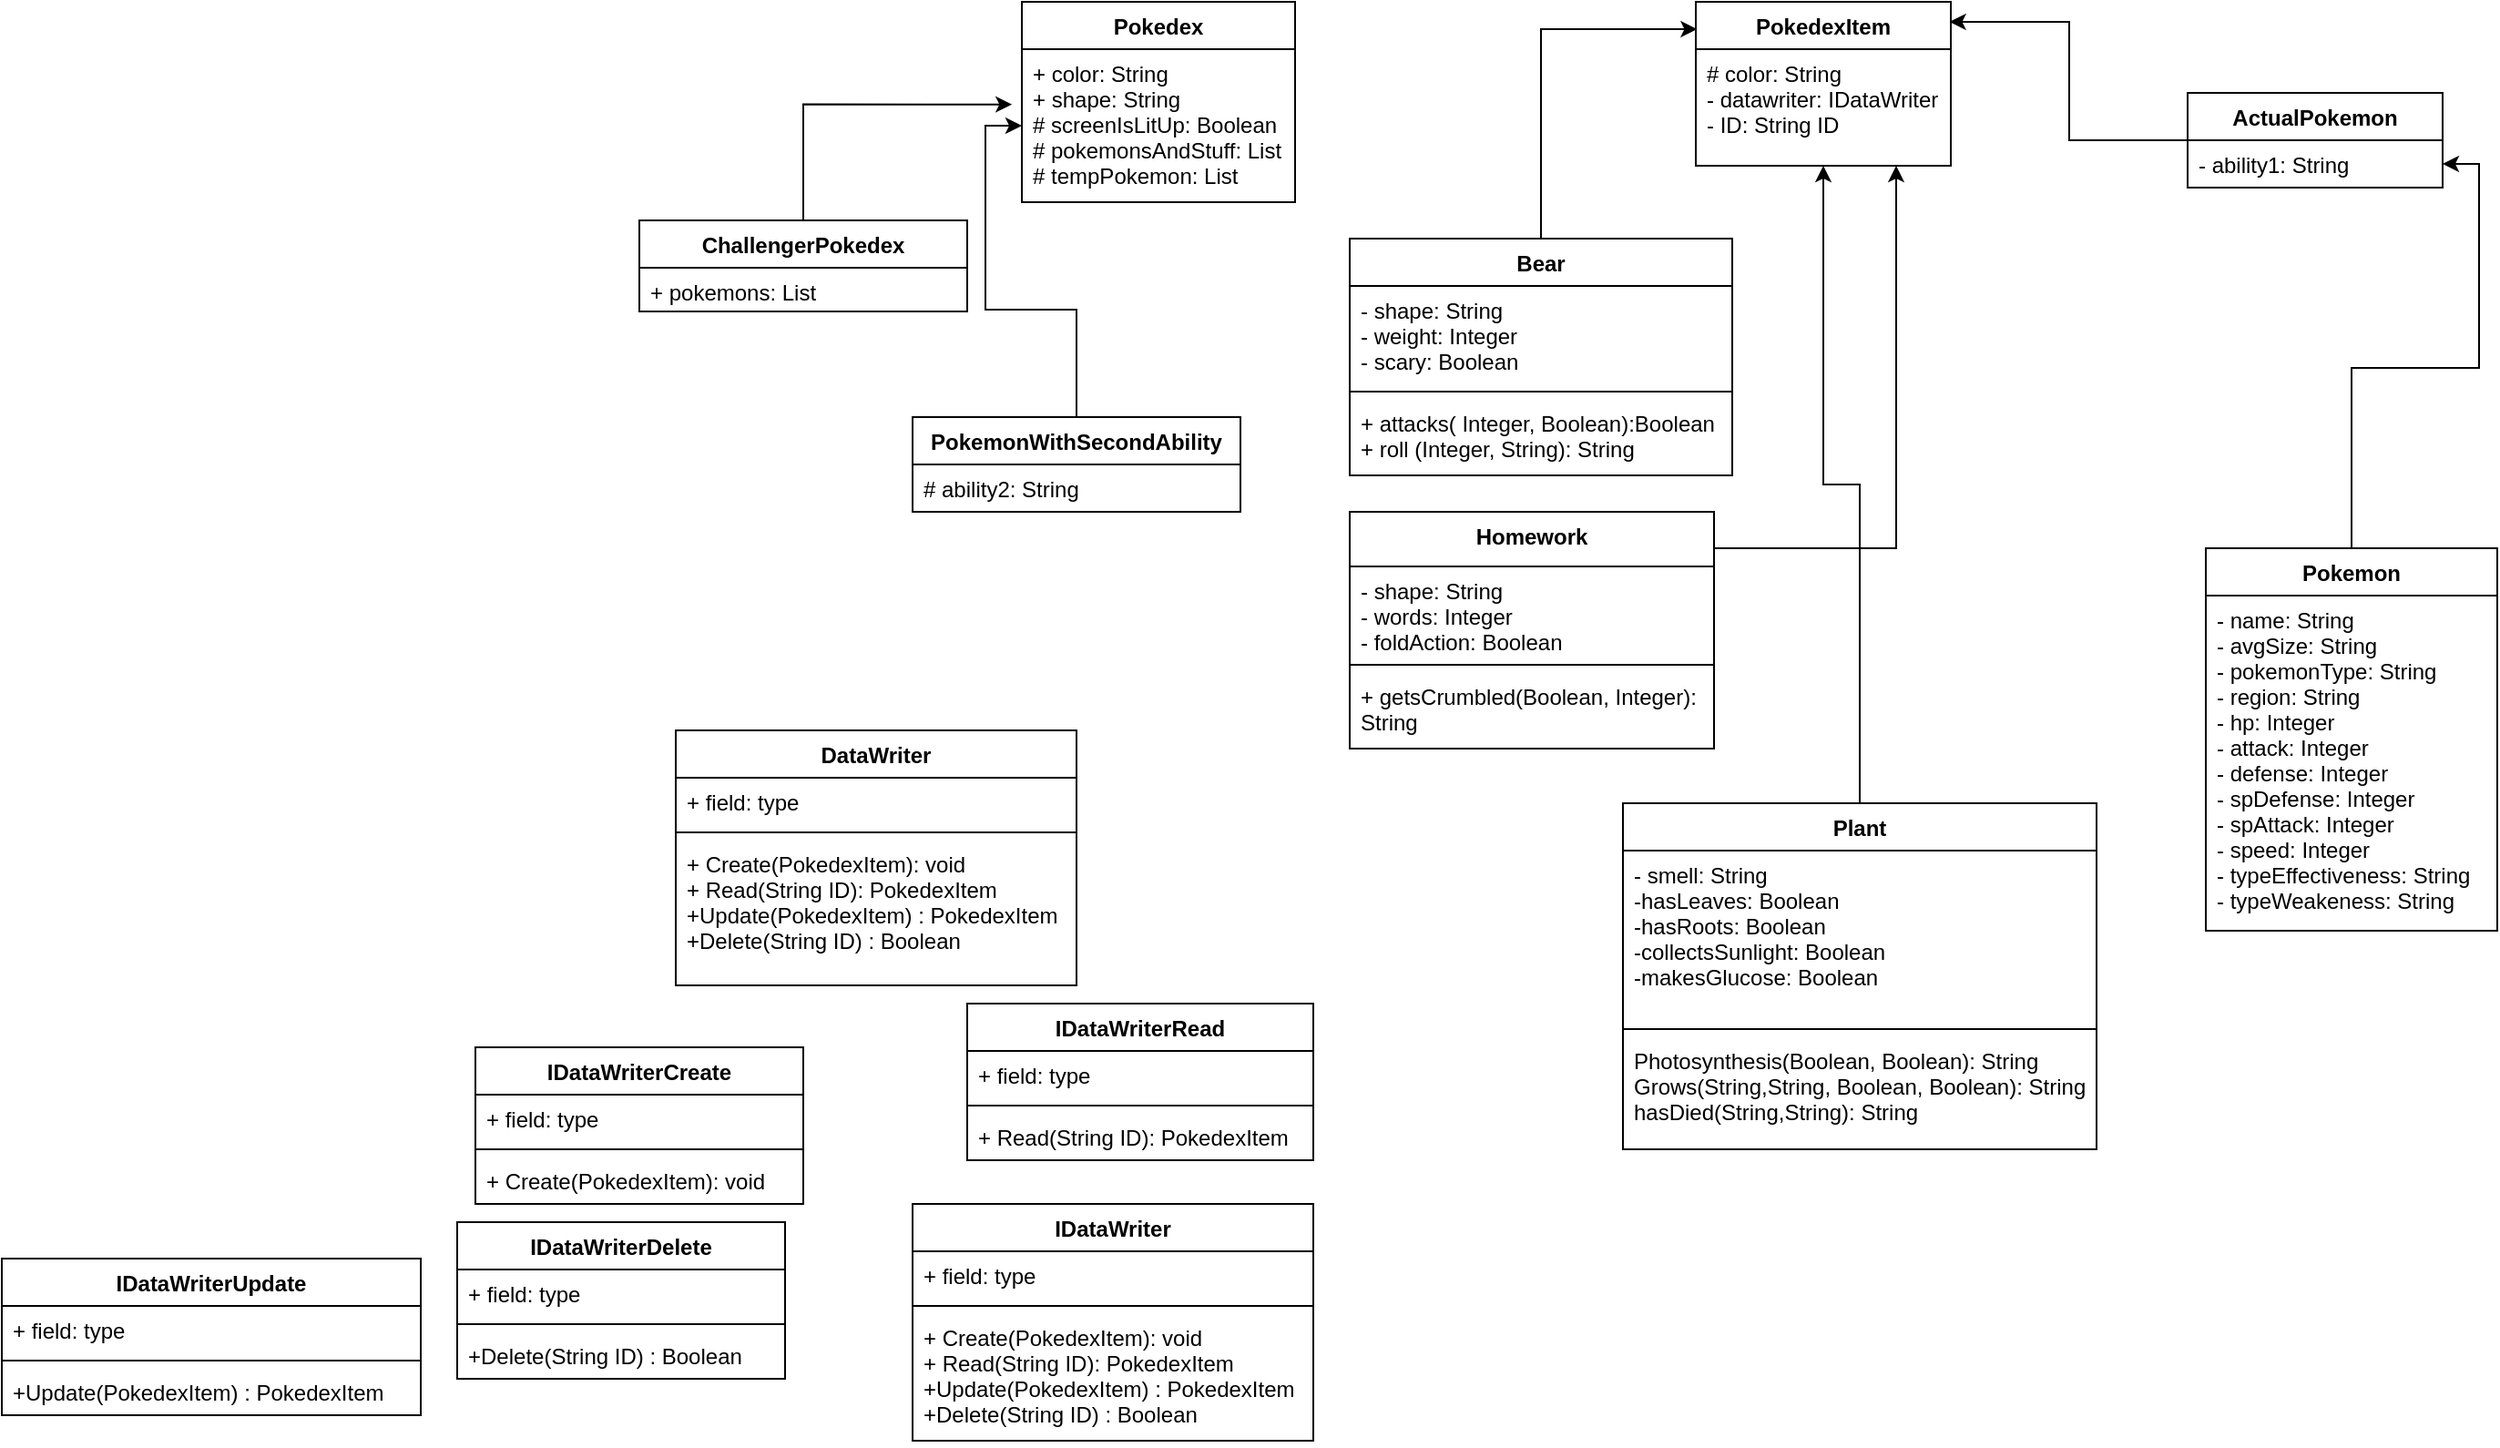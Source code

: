 <mxfile version="14.9.6" type="github">
  <diagram id="O69VrWLyUkfvJmlE3TCs" name="Page-1">
    <mxGraphModel dx="632" dy="733" grid="1" gridSize="10" guides="1" tooltips="1" connect="1" arrows="1" fold="1" page="1" pageScale="1" pageWidth="1400" pageHeight="850" math="0" shadow="0">
      <root>
        <mxCell id="0" />
        <mxCell id="1" parent="0" />
        <mxCell id="yJ2jvNVVwV338_-RRMub-17" style="edgeStyle=orthogonalEdgeStyle;rounded=0;orthogonalLoop=1;jettySize=auto;html=1;entryX=0.995;entryY=0.122;entryDx=0;entryDy=0;entryPerimeter=0;" edge="1" parent="1" source="aK0FY7as-frvQtqpI070-10" target="aK0FY7as-frvQtqpI070-59">
          <mxGeometry relative="1" as="geometry" />
        </mxCell>
        <mxCell id="aK0FY7as-frvQtqpI070-10" value="ActualPokemon" style="swimlane;fontStyle=1;childLayout=stackLayout;horizontal=1;startSize=26;fillColor=none;horizontalStack=0;resizeParent=1;resizeParentMax=0;resizeLast=0;collapsible=1;marginBottom=0;" parent="1" vertex="1">
          <mxGeometry x="1220" y="50" width="140" height="52" as="geometry" />
        </mxCell>
        <mxCell id="aK0FY7as-frvQtqpI070-11" value="- ability1: String " style="text;strokeColor=none;fillColor=none;align=left;verticalAlign=top;spacingLeft=4;spacingRight=4;overflow=hidden;rotatable=0;points=[[0,0.5],[1,0.5]];portConstraint=eastwest;" parent="aK0FY7as-frvQtqpI070-10" vertex="1">
          <mxGeometry y="26" width="140" height="26" as="geometry" />
        </mxCell>
        <mxCell id="yJ2jvNVVwV338_-RRMub-13" style="edgeStyle=orthogonalEdgeStyle;rounded=0;orthogonalLoop=1;jettySize=auto;html=1;" edge="1" parent="1" source="aK0FY7as-frvQtqpI070-20" target="aK0FY7as-frvQtqpI070-11">
          <mxGeometry relative="1" as="geometry" />
        </mxCell>
        <mxCell id="aK0FY7as-frvQtqpI070-20" value="Pokemon" style="swimlane;fontStyle=1;childLayout=stackLayout;horizontal=1;startSize=26;fillColor=none;horizontalStack=0;resizeParent=1;resizeParentMax=0;resizeLast=0;collapsible=1;marginBottom=0;" parent="1" vertex="1">
          <mxGeometry x="1230" y="300" width="160" height="210" as="geometry" />
        </mxCell>
        <mxCell id="aK0FY7as-frvQtqpI070-16" value="- name: String&#xa;- avgSize: String&#xa;- pokemonType: String &#xa;- region: String &#xa;- hp: Integer &#xa;- attack: Integer&#xa;- defense: Integer &#xa;- spDefense: Integer &#xa;- spAttack: Integer &#xa;- speed: Integer &#xa;- typeEffectiveness: String&#xa;- typeWeakeness: String " style="text;strokeColor=none;fillColor=none;align=left;verticalAlign=top;spacingLeft=4;spacingRight=4;overflow=hidden;rotatable=0;points=[[0,0.5],[1,0.5]];portConstraint=eastwest;" parent="aK0FY7as-frvQtqpI070-20" vertex="1">
          <mxGeometry y="26" width="160" height="184" as="geometry" />
        </mxCell>
        <mxCell id="yJ2jvNVVwV338_-RRMub-21" style="edgeStyle=orthogonalEdgeStyle;rounded=0;orthogonalLoop=1;jettySize=auto;html=1;" edge="1" parent="1" source="aK0FY7as-frvQtqpI070-25" target="aK0FY7as-frvQtqpI070-59">
          <mxGeometry relative="1" as="geometry" />
        </mxCell>
        <mxCell id="aK0FY7as-frvQtqpI070-25" value="Plant&#xa;&#xa;" style="swimlane;fontStyle=1;align=center;verticalAlign=top;childLayout=stackLayout;horizontal=1;startSize=26;horizontalStack=0;resizeParent=1;resizeParentMax=0;resizeLast=0;collapsible=1;marginBottom=0;fillColor=none;" parent="1" vertex="1">
          <mxGeometry x="910" y="440" width="260" height="190" as="geometry" />
        </mxCell>
        <mxCell id="aK0FY7as-frvQtqpI070-26" value="- smell: String&#xa;-hasLeaves: Boolean &#xa;-hasRoots: Boolean&#xa;-collectsSunlight: Boolean &#xa;-makesGlucose: Boolean &#xa;" style="text;strokeColor=none;fillColor=none;align=left;verticalAlign=top;spacingLeft=4;spacingRight=4;overflow=hidden;rotatable=0;points=[[0,0.5],[1,0.5]];portConstraint=eastwest;" parent="aK0FY7as-frvQtqpI070-25" vertex="1">
          <mxGeometry y="26" width="260" height="94" as="geometry" />
        </mxCell>
        <mxCell id="aK0FY7as-frvQtqpI070-27" value="" style="line;strokeWidth=1;fillColor=none;align=left;verticalAlign=middle;spacingTop=-1;spacingLeft=3;spacingRight=3;rotatable=0;labelPosition=right;points=[];portConstraint=eastwest;" parent="aK0FY7as-frvQtqpI070-25" vertex="1">
          <mxGeometry y="120" width="260" height="8" as="geometry" />
        </mxCell>
        <mxCell id="aK0FY7as-frvQtqpI070-28" value="Photosynthesis(Boolean, Boolean): String&#xa;Grows(String,String, Boolean, Boolean): String&#xa;hasDied(String,String): String&#xa;" style="text;strokeColor=none;fillColor=none;align=left;verticalAlign=top;spacingLeft=4;spacingRight=4;overflow=hidden;rotatable=0;points=[[0,0.5],[1,0.5]];portConstraint=eastwest;" parent="aK0FY7as-frvQtqpI070-25" vertex="1">
          <mxGeometry y="128" width="260" height="62" as="geometry" />
        </mxCell>
        <mxCell id="yJ2jvNVVwV338_-RRMub-18" style="edgeStyle=orthogonalEdgeStyle;rounded=0;orthogonalLoop=1;jettySize=auto;html=1;" edge="1" parent="1" source="aK0FY7as-frvQtqpI070-33" target="aK0FY7as-frvQtqpI070-59">
          <mxGeometry relative="1" as="geometry">
            <Array as="points">
              <mxPoint x="1060" y="300" />
            </Array>
          </mxGeometry>
        </mxCell>
        <mxCell id="aK0FY7as-frvQtqpI070-33" value="Homework" style="swimlane;fontStyle=1;align=center;verticalAlign=top;childLayout=stackLayout;horizontal=1;startSize=30;horizontalStack=0;resizeParent=1;resizeParentMax=0;resizeLast=0;collapsible=1;marginBottom=0;fillColor=none;" parent="1" vertex="1">
          <mxGeometry x="760" y="280" width="200" height="130" as="geometry" />
        </mxCell>
        <mxCell id="aK0FY7as-frvQtqpI070-34" value="- shape: String&#xa;- words: Integer &#xa;- foldAction: Boolean" style="text;strokeColor=none;fillColor=none;align=left;verticalAlign=top;spacingLeft=4;spacingRight=4;overflow=hidden;rotatable=0;points=[[0,0.5],[1,0.5]];portConstraint=eastwest;" parent="aK0FY7as-frvQtqpI070-33" vertex="1">
          <mxGeometry y="30" width="200" height="50" as="geometry" />
        </mxCell>
        <mxCell id="aK0FY7as-frvQtqpI070-35" value="" style="line;strokeWidth=1;fillColor=none;align=left;verticalAlign=middle;spacingTop=-1;spacingLeft=3;spacingRight=3;rotatable=0;labelPosition=right;points=[];portConstraint=eastwest;" parent="aK0FY7as-frvQtqpI070-33" vertex="1">
          <mxGeometry y="80" width="200" height="8" as="geometry" />
        </mxCell>
        <mxCell id="aK0FY7as-frvQtqpI070-36" value="+ getsCrumbled(Boolean, Integer): &#xa;String " style="text;strokeColor=none;fillColor=none;align=left;verticalAlign=top;spacingLeft=4;spacingRight=4;overflow=hidden;rotatable=0;points=[[0,0.5],[1,0.5]];portConstraint=eastwest;" parent="aK0FY7as-frvQtqpI070-33" vertex="1">
          <mxGeometry y="88" width="200" height="42" as="geometry" />
        </mxCell>
        <mxCell id="aK0FY7as-frvQtqpI070-42" value="Pokedex" style="swimlane;fontStyle=1;childLayout=stackLayout;horizontal=1;startSize=26;fillColor=none;horizontalStack=0;resizeParent=1;resizeParentMax=0;resizeLast=0;collapsible=1;marginBottom=0;" parent="1" vertex="1">
          <mxGeometry x="580" width="150" height="110" as="geometry" />
        </mxCell>
        <mxCell id="aK0FY7as-frvQtqpI070-43" value="+ color: String &#xa;+ shape: String&#xa;# screenIsLitUp: Boolean &#xa;# pokemonsAndStuff: List &#xa;# tempPokemon: List " style="text;strokeColor=none;fillColor=none;align=left;verticalAlign=top;spacingLeft=4;spacingRight=4;overflow=hidden;rotatable=0;points=[[0,0.5],[1,0.5]];portConstraint=eastwest;" parent="aK0FY7as-frvQtqpI070-42" vertex="1">
          <mxGeometry y="26" width="150" height="84" as="geometry" />
        </mxCell>
        <mxCell id="yJ2jvNVVwV338_-RRMub-16" style="edgeStyle=orthogonalEdgeStyle;rounded=0;orthogonalLoop=1;jettySize=auto;html=1;entryX=0.005;entryY=0.167;entryDx=0;entryDy=0;entryPerimeter=0;" edge="1" parent="1" source="aK0FY7as-frvQtqpI070-54" target="aK0FY7as-frvQtqpI070-59">
          <mxGeometry relative="1" as="geometry" />
        </mxCell>
        <mxCell id="aK0FY7as-frvQtqpI070-54" value="Bear" style="swimlane;fontStyle=1;align=center;verticalAlign=top;childLayout=stackLayout;horizontal=1;startSize=26;horizontalStack=0;resizeParent=1;resizeParentMax=0;resizeLast=0;collapsible=1;marginBottom=0;rounded=0;sketch=0;whiteSpace=wrap;" parent="1" vertex="1">
          <mxGeometry x="760" y="130" width="210" height="130" as="geometry" />
        </mxCell>
        <mxCell id="aK0FY7as-frvQtqpI070-55" value="- shape: String&#xa;- weight: Integer &#xa;- scary: Boolean " style="text;strokeColor=none;fillColor=none;align=left;verticalAlign=top;spacingLeft=4;spacingRight=4;overflow=hidden;rotatable=0;points=[[0,0.5],[1,0.5]];portConstraint=eastwest;" parent="aK0FY7as-frvQtqpI070-54" vertex="1">
          <mxGeometry y="26" width="210" height="54" as="geometry" />
        </mxCell>
        <mxCell id="aK0FY7as-frvQtqpI070-56" value="" style="line;strokeWidth=1;fillColor=none;align=left;verticalAlign=middle;spacingTop=-1;spacingLeft=3;spacingRight=3;rotatable=0;labelPosition=right;points=[];portConstraint=eastwest;" parent="aK0FY7as-frvQtqpI070-54" vertex="1">
          <mxGeometry y="80" width="210" height="8" as="geometry" />
        </mxCell>
        <mxCell id="aK0FY7as-frvQtqpI070-57" value="+ attacks( Integer, Boolean):Boolean&#xa;+ roll (Integer, String): String&#xa;  " style="text;strokeColor=none;fillColor=none;align=left;verticalAlign=top;spacingLeft=4;spacingRight=4;overflow=hidden;rotatable=0;points=[[0,0.5],[1,0.5]];portConstraint=eastwest;" parent="aK0FY7as-frvQtqpI070-54" vertex="1">
          <mxGeometry y="88" width="210" height="42" as="geometry" />
        </mxCell>
        <mxCell id="aK0FY7as-frvQtqpI070-59" value="PokedexItem" style="swimlane;fontStyle=1;childLayout=stackLayout;horizontal=1;startSize=26;fillColor=none;horizontalStack=0;resizeParent=1;resizeParentMax=0;resizeLast=0;collapsible=1;marginBottom=0;rounded=0;sketch=0;html=0;" parent="1" vertex="1">
          <mxGeometry x="950" width="140" height="90" as="geometry" />
        </mxCell>
        <mxCell id="aK0FY7as-frvQtqpI070-60" value="# color: String &#xa;- datawriter: IDataWriter&#xa;- ID: String ID " style="text;strokeColor=none;fillColor=none;align=left;verticalAlign=top;spacingLeft=4;spacingRight=4;overflow=hidden;rotatable=0;points=[[0,0.5],[1,0.5]];portConstraint=eastwest;" parent="aK0FY7as-frvQtqpI070-59" vertex="1">
          <mxGeometry y="26" width="140" height="64" as="geometry" />
        </mxCell>
        <mxCell id="yJ2jvNVVwV338_-RRMub-22" style="edgeStyle=orthogonalEdgeStyle;rounded=0;orthogonalLoop=1;jettySize=auto;html=1;" edge="1" parent="1" source="aK0FY7as-frvQtqpI070-71" target="aK0FY7as-frvQtqpI070-43">
          <mxGeometry relative="1" as="geometry" />
        </mxCell>
        <mxCell id="aK0FY7as-frvQtqpI070-71" value="PokemonWithSecondAbility" style="swimlane;fontStyle=1;childLayout=stackLayout;horizontal=1;startSize=26;fillColor=none;horizontalStack=0;resizeParent=1;resizeParentMax=0;resizeLast=0;collapsible=1;marginBottom=0;rounded=0;sketch=0;html=0;" parent="1" vertex="1">
          <mxGeometry x="520" y="228" width="180" height="52" as="geometry" />
        </mxCell>
        <mxCell id="aK0FY7as-frvQtqpI070-72" value="# ability2: String " style="text;strokeColor=none;fillColor=none;align=left;verticalAlign=top;spacingLeft=4;spacingRight=4;overflow=hidden;rotatable=0;points=[[0,0.5],[1,0.5]];portConstraint=eastwest;" parent="aK0FY7as-frvQtqpI070-71" vertex="1">
          <mxGeometry y="26" width="180" height="26" as="geometry" />
        </mxCell>
        <mxCell id="pPGJKXOKactijuvXDBP8-5" value="DataWriter" style="swimlane;fontStyle=1;align=center;verticalAlign=top;childLayout=stackLayout;horizontal=1;startSize=26;horizontalStack=0;resizeParent=1;resizeParentMax=0;resizeLast=0;collapsible=1;marginBottom=0;" parent="1" vertex="1">
          <mxGeometry x="390" y="400" width="220" height="140" as="geometry" />
        </mxCell>
        <mxCell id="pPGJKXOKactijuvXDBP8-6" value="+ field: type" style="text;strokeColor=none;fillColor=none;align=left;verticalAlign=top;spacingLeft=4;spacingRight=4;overflow=hidden;rotatable=0;points=[[0,0.5],[1,0.5]];portConstraint=eastwest;" parent="pPGJKXOKactijuvXDBP8-5" vertex="1">
          <mxGeometry y="26" width="220" height="26" as="geometry" />
        </mxCell>
        <mxCell id="pPGJKXOKactijuvXDBP8-7" value="" style="line;strokeWidth=1;fillColor=none;align=left;verticalAlign=middle;spacingTop=-1;spacingLeft=3;spacingRight=3;rotatable=0;labelPosition=right;points=[];portConstraint=eastwest;" parent="pPGJKXOKactijuvXDBP8-5" vertex="1">
          <mxGeometry y="52" width="220" height="8" as="geometry" />
        </mxCell>
        <mxCell id="pPGJKXOKactijuvXDBP8-8" value="+ Create(PokedexItem): void&#xa;+ Read(String ID): PokedexItem&#xa;+Update(PokedexItem) : PokedexItem&#xa;+Delete(String ID) : Boolean" style="text;strokeColor=none;fillColor=none;align=left;verticalAlign=top;spacingLeft=4;spacingRight=4;overflow=hidden;rotatable=0;points=[[0,0.5],[1,0.5]];portConstraint=eastwest;" parent="pPGJKXOKactijuvXDBP8-5" vertex="1">
          <mxGeometry y="60" width="220" height="80" as="geometry" />
        </mxCell>
        <mxCell id="pPGJKXOKactijuvXDBP8-10" value="IDataWriterCreate" style="swimlane;fontStyle=1;align=center;verticalAlign=top;childLayout=stackLayout;horizontal=1;startSize=26;horizontalStack=0;resizeParent=1;resizeParentMax=0;resizeLast=0;collapsible=1;marginBottom=0;" parent="1" vertex="1">
          <mxGeometry x="280" y="574" width="180" height="86" as="geometry" />
        </mxCell>
        <mxCell id="pPGJKXOKactijuvXDBP8-11" value="+ field: type" style="text;strokeColor=none;fillColor=none;align=left;verticalAlign=top;spacingLeft=4;spacingRight=4;overflow=hidden;rotatable=0;points=[[0,0.5],[1,0.5]];portConstraint=eastwest;" parent="pPGJKXOKactijuvXDBP8-10" vertex="1">
          <mxGeometry y="26" width="180" height="26" as="geometry" />
        </mxCell>
        <mxCell id="pPGJKXOKactijuvXDBP8-12" value="" style="line;strokeWidth=1;fillColor=none;align=left;verticalAlign=middle;spacingTop=-1;spacingLeft=3;spacingRight=3;rotatable=0;labelPosition=right;points=[];portConstraint=eastwest;" parent="pPGJKXOKactijuvXDBP8-10" vertex="1">
          <mxGeometry y="52" width="180" height="8" as="geometry" />
        </mxCell>
        <mxCell id="pPGJKXOKactijuvXDBP8-13" value="+ Create(PokedexItem): void" style="text;strokeColor=none;fillColor=none;align=left;verticalAlign=top;spacingLeft=4;spacingRight=4;overflow=hidden;rotatable=0;points=[[0,0.5],[1,0.5]];portConstraint=eastwest;" parent="pPGJKXOKactijuvXDBP8-10" vertex="1">
          <mxGeometry y="60" width="180" height="26" as="geometry" />
        </mxCell>
        <mxCell id="pPGJKXOKactijuvXDBP8-14" value="IDataWriterRead" style="swimlane;fontStyle=1;align=center;verticalAlign=top;childLayout=stackLayout;horizontal=1;startSize=26;horizontalStack=0;resizeParent=1;resizeParentMax=0;resizeLast=0;collapsible=1;marginBottom=0;" parent="1" vertex="1">
          <mxGeometry x="550" y="550" width="190" height="86" as="geometry" />
        </mxCell>
        <mxCell id="pPGJKXOKactijuvXDBP8-15" value="+ field: type" style="text;strokeColor=none;fillColor=none;align=left;verticalAlign=top;spacingLeft=4;spacingRight=4;overflow=hidden;rotatable=0;points=[[0,0.5],[1,0.5]];portConstraint=eastwest;" parent="pPGJKXOKactijuvXDBP8-14" vertex="1">
          <mxGeometry y="26" width="190" height="26" as="geometry" />
        </mxCell>
        <mxCell id="pPGJKXOKactijuvXDBP8-16" value="" style="line;strokeWidth=1;fillColor=none;align=left;verticalAlign=middle;spacingTop=-1;spacingLeft=3;spacingRight=3;rotatable=0;labelPosition=right;points=[];portConstraint=eastwest;" parent="pPGJKXOKactijuvXDBP8-14" vertex="1">
          <mxGeometry y="52" width="190" height="8" as="geometry" />
        </mxCell>
        <mxCell id="pPGJKXOKactijuvXDBP8-17" value="+ Read(String ID): PokedexItem" style="text;strokeColor=none;fillColor=none;align=left;verticalAlign=top;spacingLeft=4;spacingRight=4;overflow=hidden;rotatable=0;points=[[0,0.5],[1,0.5]];portConstraint=eastwest;" parent="pPGJKXOKactijuvXDBP8-14" vertex="1">
          <mxGeometry y="60" width="190" height="26" as="geometry" />
        </mxCell>
        <mxCell id="pPGJKXOKactijuvXDBP8-18" value="IDataWriterUpdate" style="swimlane;fontStyle=1;align=center;verticalAlign=top;childLayout=stackLayout;horizontal=1;startSize=26;horizontalStack=0;resizeParent=1;resizeParentMax=0;resizeLast=0;collapsible=1;marginBottom=0;" parent="1" vertex="1">
          <mxGeometry x="20" y="690" width="230" height="86" as="geometry" />
        </mxCell>
        <mxCell id="pPGJKXOKactijuvXDBP8-19" value="+ field: type" style="text;strokeColor=none;fillColor=none;align=left;verticalAlign=top;spacingLeft=4;spacingRight=4;overflow=hidden;rotatable=0;points=[[0,0.5],[1,0.5]];portConstraint=eastwest;" parent="pPGJKXOKactijuvXDBP8-18" vertex="1">
          <mxGeometry y="26" width="230" height="26" as="geometry" />
        </mxCell>
        <mxCell id="pPGJKXOKactijuvXDBP8-20" value="" style="line;strokeWidth=1;fillColor=none;align=left;verticalAlign=middle;spacingTop=-1;spacingLeft=3;spacingRight=3;rotatable=0;labelPosition=right;points=[];portConstraint=eastwest;" parent="pPGJKXOKactijuvXDBP8-18" vertex="1">
          <mxGeometry y="52" width="230" height="8" as="geometry" />
        </mxCell>
        <mxCell id="pPGJKXOKactijuvXDBP8-21" value="+Update(PokedexItem) : PokedexItem" style="text;strokeColor=none;fillColor=none;align=left;verticalAlign=top;spacingLeft=4;spacingRight=4;overflow=hidden;rotatable=0;points=[[0,0.5],[1,0.5]];portConstraint=eastwest;" parent="pPGJKXOKactijuvXDBP8-18" vertex="1">
          <mxGeometry y="60" width="230" height="26" as="geometry" />
        </mxCell>
        <mxCell id="pPGJKXOKactijuvXDBP8-23" value="IDataWriterDelete" style="swimlane;fontStyle=1;align=center;verticalAlign=top;childLayout=stackLayout;horizontal=1;startSize=26;horizontalStack=0;resizeParent=1;resizeParentMax=0;resizeLast=0;collapsible=1;marginBottom=0;" parent="1" vertex="1">
          <mxGeometry x="270" y="670" width="180" height="86" as="geometry" />
        </mxCell>
        <mxCell id="pPGJKXOKactijuvXDBP8-24" value="+ field: type" style="text;strokeColor=none;fillColor=none;align=left;verticalAlign=top;spacingLeft=4;spacingRight=4;overflow=hidden;rotatable=0;points=[[0,0.5],[1,0.5]];portConstraint=eastwest;" parent="pPGJKXOKactijuvXDBP8-23" vertex="1">
          <mxGeometry y="26" width="180" height="26" as="geometry" />
        </mxCell>
        <mxCell id="pPGJKXOKactijuvXDBP8-25" value="" style="line;strokeWidth=1;fillColor=none;align=left;verticalAlign=middle;spacingTop=-1;spacingLeft=3;spacingRight=3;rotatable=0;labelPosition=right;points=[];portConstraint=eastwest;" parent="pPGJKXOKactijuvXDBP8-23" vertex="1">
          <mxGeometry y="52" width="180" height="8" as="geometry" />
        </mxCell>
        <mxCell id="pPGJKXOKactijuvXDBP8-26" value="+Delete(String ID) : Boolean" style="text;strokeColor=none;fillColor=none;align=left;verticalAlign=top;spacingLeft=4;spacingRight=4;overflow=hidden;rotatable=0;points=[[0,0.5],[1,0.5]];portConstraint=eastwest;" parent="pPGJKXOKactijuvXDBP8-23" vertex="1">
          <mxGeometry y="60" width="180" height="26" as="geometry" />
        </mxCell>
        <mxCell id="pPGJKXOKactijuvXDBP8-27" value="IDataWriter" style="swimlane;fontStyle=1;align=center;verticalAlign=top;childLayout=stackLayout;horizontal=1;startSize=26;horizontalStack=0;resizeParent=1;resizeParentMax=0;resizeLast=0;collapsible=1;marginBottom=0;" parent="1" vertex="1">
          <mxGeometry x="520" y="660" width="220" height="130" as="geometry" />
        </mxCell>
        <mxCell id="pPGJKXOKactijuvXDBP8-28" value="+ field: type" style="text;strokeColor=none;fillColor=none;align=left;verticalAlign=top;spacingLeft=4;spacingRight=4;overflow=hidden;rotatable=0;points=[[0,0.5],[1,0.5]];portConstraint=eastwest;" parent="pPGJKXOKactijuvXDBP8-27" vertex="1">
          <mxGeometry y="26" width="220" height="26" as="geometry" />
        </mxCell>
        <mxCell id="pPGJKXOKactijuvXDBP8-29" value="" style="line;strokeWidth=1;fillColor=none;align=left;verticalAlign=middle;spacingTop=-1;spacingLeft=3;spacingRight=3;rotatable=0;labelPosition=right;points=[];portConstraint=eastwest;" parent="pPGJKXOKactijuvXDBP8-27" vertex="1">
          <mxGeometry y="52" width="220" height="8" as="geometry" />
        </mxCell>
        <mxCell id="pPGJKXOKactijuvXDBP8-30" value="+ Create(PokedexItem): void&#xa;+ Read(String ID): PokedexItem&#xa;+Update(PokedexItem) : PokedexItem&#xa;+Delete(String ID) : Boolean" style="text;strokeColor=none;fillColor=none;align=left;verticalAlign=top;spacingLeft=4;spacingRight=4;overflow=hidden;rotatable=0;points=[[0,0.5],[1,0.5]];portConstraint=eastwest;" parent="pPGJKXOKactijuvXDBP8-27" vertex="1">
          <mxGeometry y="60" width="220" height="70" as="geometry" />
        </mxCell>
        <mxCell id="yJ2jvNVVwV338_-RRMub-11" style="edgeStyle=orthogonalEdgeStyle;rounded=0;orthogonalLoop=1;jettySize=auto;html=1;entryX=-0.036;entryY=0.361;entryDx=0;entryDy=0;entryPerimeter=0;" edge="1" parent="1" source="aK0FY7as-frvQtqpI070-63" target="aK0FY7as-frvQtqpI070-43">
          <mxGeometry relative="1" as="geometry" />
        </mxCell>
        <mxCell id="aK0FY7as-frvQtqpI070-63" value="ChallengerPokedex" style="swimlane;fontStyle=1;childLayout=stackLayout;horizontal=1;startSize=26;fillColor=none;horizontalStack=0;resizeParent=1;resizeParentMax=0;resizeLast=0;collapsible=1;marginBottom=0;rounded=0;sketch=0;html=0;" parent="1" vertex="1">
          <mxGeometry x="370" y="120" width="180" height="50" as="geometry" />
        </mxCell>
        <mxCell id="aK0FY7as-frvQtqpI070-64" value="+ pokemons: List " style="text;strokeColor=none;fillColor=none;align=left;verticalAlign=top;spacingLeft=4;spacingRight=4;overflow=hidden;rotatable=0;points=[[0,0.5],[1,0.5]];portConstraint=eastwest;" parent="aK0FY7as-frvQtqpI070-63" vertex="1">
          <mxGeometry y="26" width="180" height="24" as="geometry" />
        </mxCell>
      </root>
    </mxGraphModel>
  </diagram>
</mxfile>
